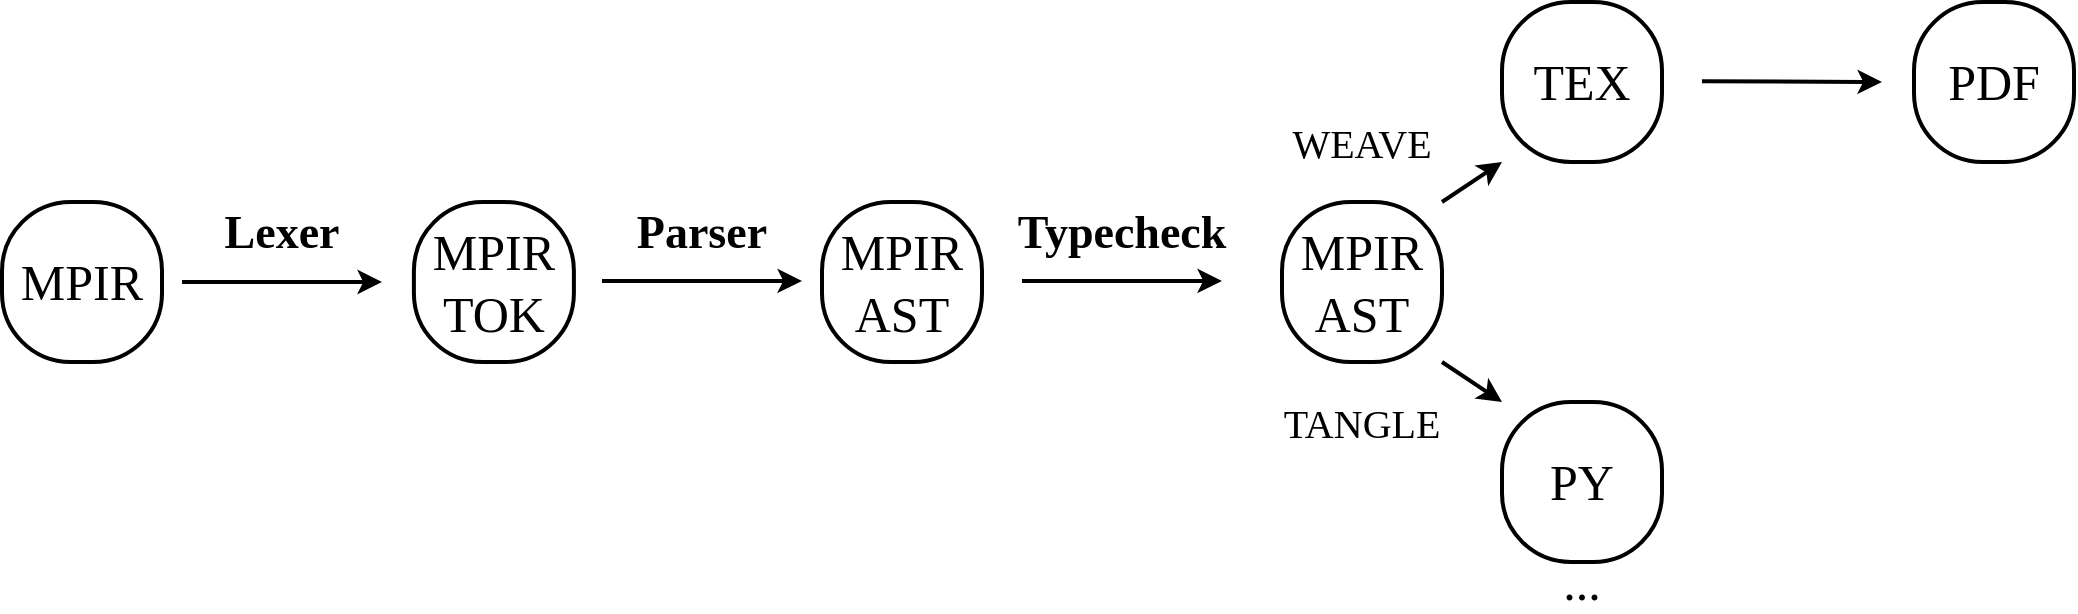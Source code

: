 <mxfile version="20.3.0" type="device"><diagram id="OL9gNWEDaynX6WzCiAtc" name="Page-1"><mxGraphModel dx="1318" dy="832" grid="1" gridSize="10" guides="1" tooltips="1" connect="1" arrows="1" fold="1" page="1" pageScale="1" pageWidth="827" pageHeight="1169" math="0" shadow="0"><root><mxCell id="0"/><mxCell id="1" parent="0"/><mxCell id="7xXu4-sdQAxt8LPvcEpA-54" value="&lt;font style=&quot;font-size: 25px;&quot; face=&quot;CMU Typewriter Text&quot;&gt;&lt;span style=&quot;font-size: 25px;&quot;&gt;MPIR&lt;/span&gt;&lt;/font&gt;" style="rounded=1;whiteSpace=wrap;html=1;arcSize=43;fontSize=25;fontStyle=0;strokeWidth=2;" vertex="1" parent="1"><mxGeometry x="120" y="800" width="80" height="80" as="geometry"/></mxCell><mxCell id="7xXu4-sdQAxt8LPvcEpA-55" value="&lt;font face=&quot;CMU Typewriter Text&quot;&gt;MPIR&lt;br&gt;TOK&lt;br&gt;&lt;/font&gt;" style="rounded=1;whiteSpace=wrap;html=1;arcSize=43;fontSize=25;fontStyle=0;strokeWidth=2;spacing=0;spacingBottom=0;" vertex="1" parent="1"><mxGeometry x="325.95" y="800" width="80" height="80" as="geometry"/></mxCell><mxCell id="7xXu4-sdQAxt8LPvcEpA-56" value="&lt;font face=&quot;CMU Typewriter Text&quot;&gt;MPIR&lt;br&gt;AST&lt;br&gt;&lt;/font&gt;" style="rounded=1;whiteSpace=wrap;html=1;arcSize=43;fontSize=25;fontStyle=0;strokeWidth=2;" vertex="1" parent="1"><mxGeometry x="530" y="800" width="80" height="80" as="geometry"/></mxCell><mxCell id="7xXu4-sdQAxt8LPvcEpA-57" value="" style="endArrow=classic;html=1;rounded=0;strokeWidth=2;fontFamily=CMU Serif;fontSize=21;" edge="1" parent="1"><mxGeometry width="50" height="50" relative="1" as="geometry"><mxPoint x="210" y="840" as="sourcePoint"/><mxPoint x="310" y="840" as="targetPoint"/></mxGeometry></mxCell><mxCell id="7xXu4-sdQAxt8LPvcEpA-58" value="" style="endArrow=classic;html=1;rounded=0;strokeWidth=2;fontFamily=CMU Serif;fontSize=21;" edge="1" parent="1"><mxGeometry width="50" height="50" relative="1" as="geometry"><mxPoint x="420" y="839.44" as="sourcePoint"/><mxPoint x="520" y="839.44" as="targetPoint"/></mxGeometry></mxCell><mxCell id="7xXu4-sdQAxt8LPvcEpA-59" value="Lexer" style="text;html=1;strokeColor=none;fillColor=none;align=center;verticalAlign=middle;whiteSpace=wrap;rounded=0;strokeWidth=2;fontFamily=CMU Serif;fontSize=23;fontStyle=1" vertex="1" parent="1"><mxGeometry x="210" y="800" width="100" height="30" as="geometry"/></mxCell><mxCell id="7xXu4-sdQAxt8LPvcEpA-60" value="Parser" style="text;html=1;strokeColor=none;fillColor=none;align=center;verticalAlign=middle;whiteSpace=wrap;rounded=0;strokeWidth=2;fontFamily=CMU Serif;fontSize=23;fontStyle=1" vertex="1" parent="1"><mxGeometry x="420" y="800" width="100" height="30" as="geometry"/></mxCell><mxCell id="7xXu4-sdQAxt8LPvcEpA-61" value="" style="endArrow=classic;html=1;rounded=0;strokeWidth=2;fontFamily=CMU Serif;fontSize=21;" edge="1" parent="1"><mxGeometry width="50" height="50" relative="1" as="geometry"><mxPoint x="630" y="839.44" as="sourcePoint"/><mxPoint x="730" y="839.44" as="targetPoint"/></mxGeometry></mxCell><mxCell id="7xXu4-sdQAxt8LPvcEpA-62" value="Typecheck" style="text;html=1;strokeColor=none;fillColor=none;align=center;verticalAlign=middle;whiteSpace=wrap;rounded=0;strokeWidth=2;fontFamily=CMU Serif;fontSize=23;fontStyle=1" vertex="1" parent="1"><mxGeometry x="630" y="800" width="100" height="30" as="geometry"/></mxCell><mxCell id="7xXu4-sdQAxt8LPvcEpA-63" value="&lt;font face=&quot;CMU Typewriter Text&quot;&gt;MPIR&lt;br&gt;AST&lt;br&gt;&lt;/font&gt;" style="rounded=1;whiteSpace=wrap;html=1;arcSize=43;fontSize=25;fontStyle=0;strokeWidth=2;" vertex="1" parent="1"><mxGeometry x="760" y="800" width="80" height="80" as="geometry"/></mxCell><mxCell id="7xXu4-sdQAxt8LPvcEpA-65" value="&lt;font style=&quot;font-size: 25px;&quot; face=&quot;CMU Typewriter Text&quot;&gt;&lt;span style=&quot;font-size: 25px;&quot;&gt;TEX&lt;/span&gt;&lt;/font&gt;" style="rounded=1;whiteSpace=wrap;html=1;arcSize=43;fontSize=25;fontStyle=0;strokeWidth=2;" vertex="1" parent="1"><mxGeometry x="870" y="700" width="80" height="80" as="geometry"/></mxCell><mxCell id="7xXu4-sdQAxt8LPvcEpA-66" value="&lt;font style=&quot;font-size: 25px;&quot; face=&quot;CMU Typewriter Text&quot;&gt;&lt;span style=&quot;font-size: 25px;&quot;&gt;PY&lt;/span&gt;&lt;/font&gt;" style="rounded=1;whiteSpace=wrap;html=1;arcSize=43;fontSize=25;fontStyle=0;strokeWidth=2;" vertex="1" parent="1"><mxGeometry x="870" y="900" width="80" height="80" as="geometry"/></mxCell><mxCell id="7xXu4-sdQAxt8LPvcEpA-67" value="" style="endArrow=classic;html=1;rounded=0;fontFamily=CMU Typewriter Text;fontSize=25;strokeWidth=2;" edge="1" parent="1"><mxGeometry width="50" height="50" relative="1" as="geometry"><mxPoint x="840" y="800" as="sourcePoint"/><mxPoint x="870" y="780" as="targetPoint"/></mxGeometry></mxCell><mxCell id="7xXu4-sdQAxt8LPvcEpA-68" value="" style="endArrow=classic;html=1;rounded=0;fontFamily=CMU Typewriter Text;fontSize=36;strokeWidth=2;" edge="1" parent="1"><mxGeometry width="50" height="50" relative="1" as="geometry"><mxPoint x="840" y="880" as="sourcePoint"/><mxPoint x="870" y="900" as="targetPoint"/></mxGeometry></mxCell><mxCell id="7xXu4-sdQAxt8LPvcEpA-69" value="&lt;font style=&quot;font-size: 25px;&quot; face=&quot;CMU Typewriter Text&quot;&gt;&lt;span style=&quot;font-size: 25px;&quot;&gt;PDF&lt;/span&gt;&lt;/font&gt;" style="rounded=1;whiteSpace=wrap;html=1;arcSize=43;fontSize=25;fontStyle=0;strokeWidth=2;" vertex="1" parent="1"><mxGeometry x="1076" y="700" width="80" height="80" as="geometry"/></mxCell><mxCell id="7xXu4-sdQAxt8LPvcEpA-70" value="" style="endArrow=classic;html=1;rounded=0;fontFamily=CMU Typewriter Text;fontSize=25;strokeWidth=2;" edge="1" parent="1"><mxGeometry width="50" height="50" relative="1" as="geometry"><mxPoint x="970" y="739.62" as="sourcePoint"/><mxPoint x="1060" y="740" as="targetPoint"/></mxGeometry></mxCell><mxCell id="7xXu4-sdQAxt8LPvcEpA-71" value="" style="shape=image;verticalLabelPosition=bottom;labelBackgroundColor=default;verticalAlign=top;aspect=fixed;imageAspect=0;image=https://upload.wikimedia.org/wikipedia/commons/thumb/9/92/LaTeX_logo.svg/2560px-LaTeX_logo.svg.png;" vertex="1" parent="1"><mxGeometry x="976" y="705" width="71.89" height="30" as="geometry"/></mxCell><mxCell id="7xXu4-sdQAxt8LPvcEpA-72" value="..." style="text;html=1;strokeColor=none;fillColor=none;align=center;verticalAlign=middle;whiteSpace=wrap;rounded=0;fontFamily=CMU Typewriter Text;fontSize=25;" vertex="1" parent="1"><mxGeometry x="870" y="980" width="80" height="20" as="geometry"/></mxCell><mxCell id="7xXu4-sdQAxt8LPvcEpA-73" value="WEAVE" style="text;html=1;strokeColor=none;fillColor=none;align=center;verticalAlign=middle;whiteSpace=wrap;rounded=0;fontFamily=CMU Typewriter Text;fontSize=20;" vertex="1" parent="1"><mxGeometry x="770" y="760" width="60" height="20" as="geometry"/></mxCell><mxCell id="7xXu4-sdQAxt8LPvcEpA-74" value="TANGLE" style="text;html=1;strokeColor=none;fillColor=none;align=center;verticalAlign=middle;whiteSpace=wrap;rounded=0;fontFamily=CMU Typewriter Text;fontSize=20;" vertex="1" parent="1"><mxGeometry x="770" y="900" width="60" height="20" as="geometry"/></mxCell></root></mxGraphModel></diagram></mxfile>